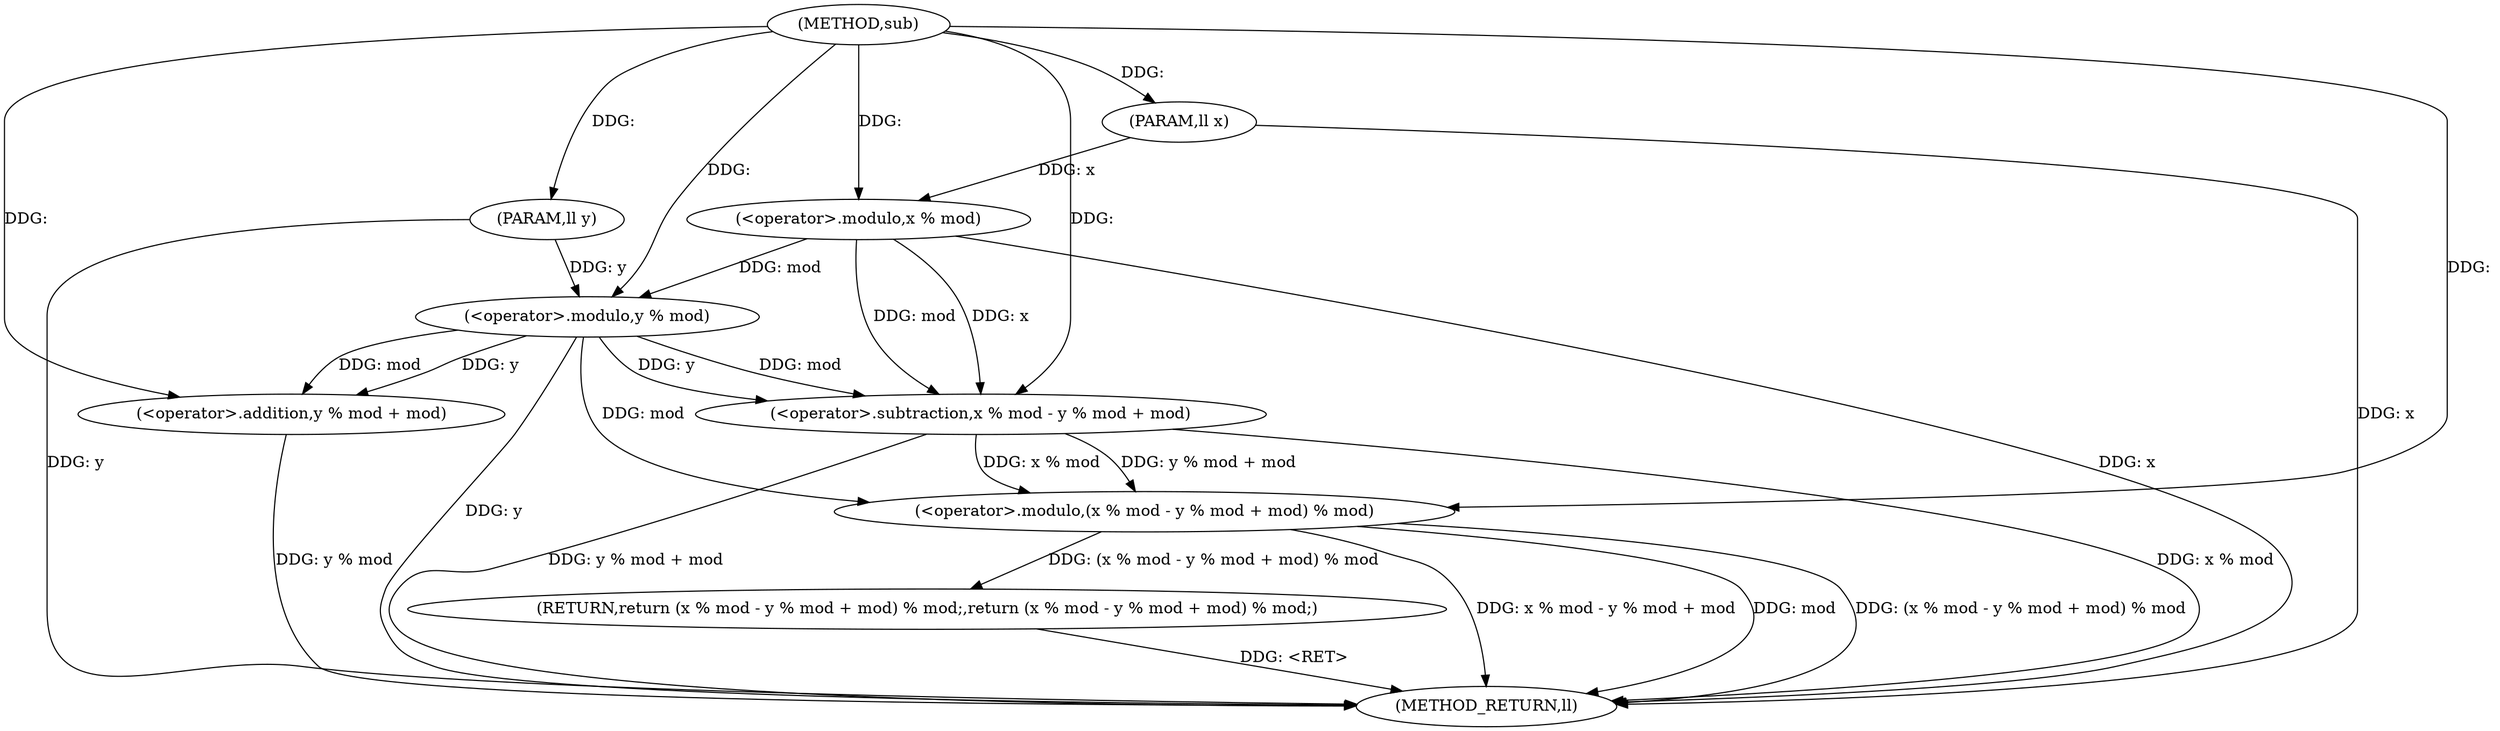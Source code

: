 digraph "sub" {  
"1000142" [label = "(METHOD,sub)" ]
"1000158" [label = "(METHOD_RETURN,ll)" ]
"1000143" [label = "(PARAM,ll x)" ]
"1000144" [label = "(PARAM,ll y)" ]
"1000146" [label = "(RETURN,return (x % mod - y % mod + mod) % mod;,return (x % mod - y % mod + mod) % mod;)" ]
"1000147" [label = "(<operator>.modulo,(x % mod - y % mod + mod) % mod)" ]
"1000148" [label = "(<operator>.subtraction,x % mod - y % mod + mod)" ]
"1000149" [label = "(<operator>.modulo,x % mod)" ]
"1000152" [label = "(<operator>.addition,y % mod + mod)" ]
"1000153" [label = "(<operator>.modulo,y % mod)" ]
  "1000146" -> "1000158"  [ label = "DDG: <RET>"] 
  "1000143" -> "1000158"  [ label = "DDG: x"] 
  "1000144" -> "1000158"  [ label = "DDG: y"] 
  "1000149" -> "1000158"  [ label = "DDG: x"] 
  "1000148" -> "1000158"  [ label = "DDG: x % mod"] 
  "1000153" -> "1000158"  [ label = "DDG: y"] 
  "1000152" -> "1000158"  [ label = "DDG: y % mod"] 
  "1000148" -> "1000158"  [ label = "DDG: y % mod + mod"] 
  "1000147" -> "1000158"  [ label = "DDG: x % mod - y % mod + mod"] 
  "1000147" -> "1000158"  [ label = "DDG: mod"] 
  "1000147" -> "1000158"  [ label = "DDG: (x % mod - y % mod + mod) % mod"] 
  "1000142" -> "1000143"  [ label = "DDG: "] 
  "1000142" -> "1000144"  [ label = "DDG: "] 
  "1000147" -> "1000146"  [ label = "DDG: (x % mod - y % mod + mod) % mod"] 
  "1000148" -> "1000147"  [ label = "DDG: y % mod + mod"] 
  "1000148" -> "1000147"  [ label = "DDG: x % mod"] 
  "1000142" -> "1000147"  [ label = "DDG: "] 
  "1000153" -> "1000147"  [ label = "DDG: mod"] 
  "1000149" -> "1000148"  [ label = "DDG: mod"] 
  "1000149" -> "1000148"  [ label = "DDG: x"] 
  "1000153" -> "1000148"  [ label = "DDG: mod"] 
  "1000142" -> "1000148"  [ label = "DDG: "] 
  "1000153" -> "1000148"  [ label = "DDG: y"] 
  "1000143" -> "1000149"  [ label = "DDG: x"] 
  "1000142" -> "1000149"  [ label = "DDG: "] 
  "1000153" -> "1000152"  [ label = "DDG: mod"] 
  "1000153" -> "1000152"  [ label = "DDG: y"] 
  "1000142" -> "1000152"  [ label = "DDG: "] 
  "1000144" -> "1000153"  [ label = "DDG: y"] 
  "1000142" -> "1000153"  [ label = "DDG: "] 
  "1000149" -> "1000153"  [ label = "DDG: mod"] 
}
